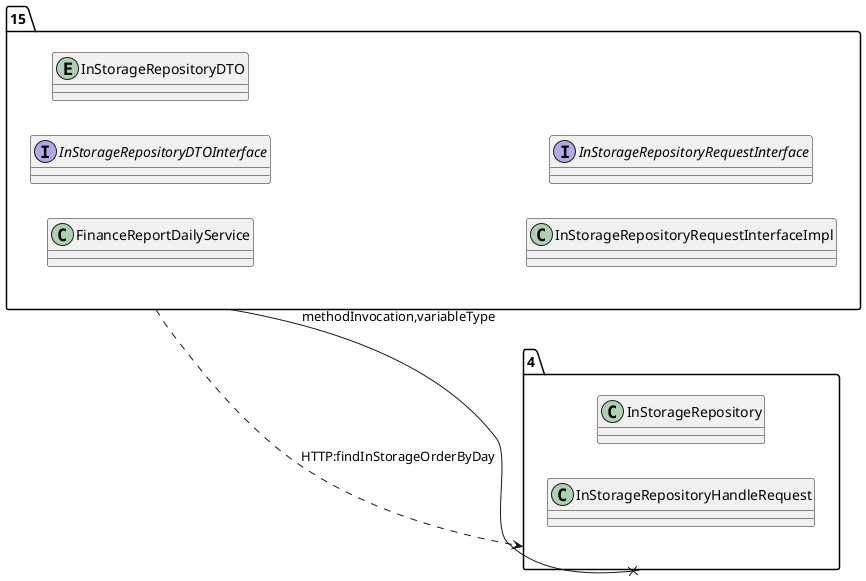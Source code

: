 @startuml 
allow_mixing
left to right direction
package "15"{
class FinanceReportDailyService
interface InStorageRepositoryDTOInterface
entity InStorageRepositoryDTO
class InStorageRepositoryRequestInterfaceImpl
interface InStorageRepositoryRequestInterface

}
package "4"{
class InStorageRepository
class InStorageRepositoryHandleRequest

}
"15" --x "4":methodInvocation,variableType
"15" ..> "4":HTTP:findInStorageOrderByDay
@enduml